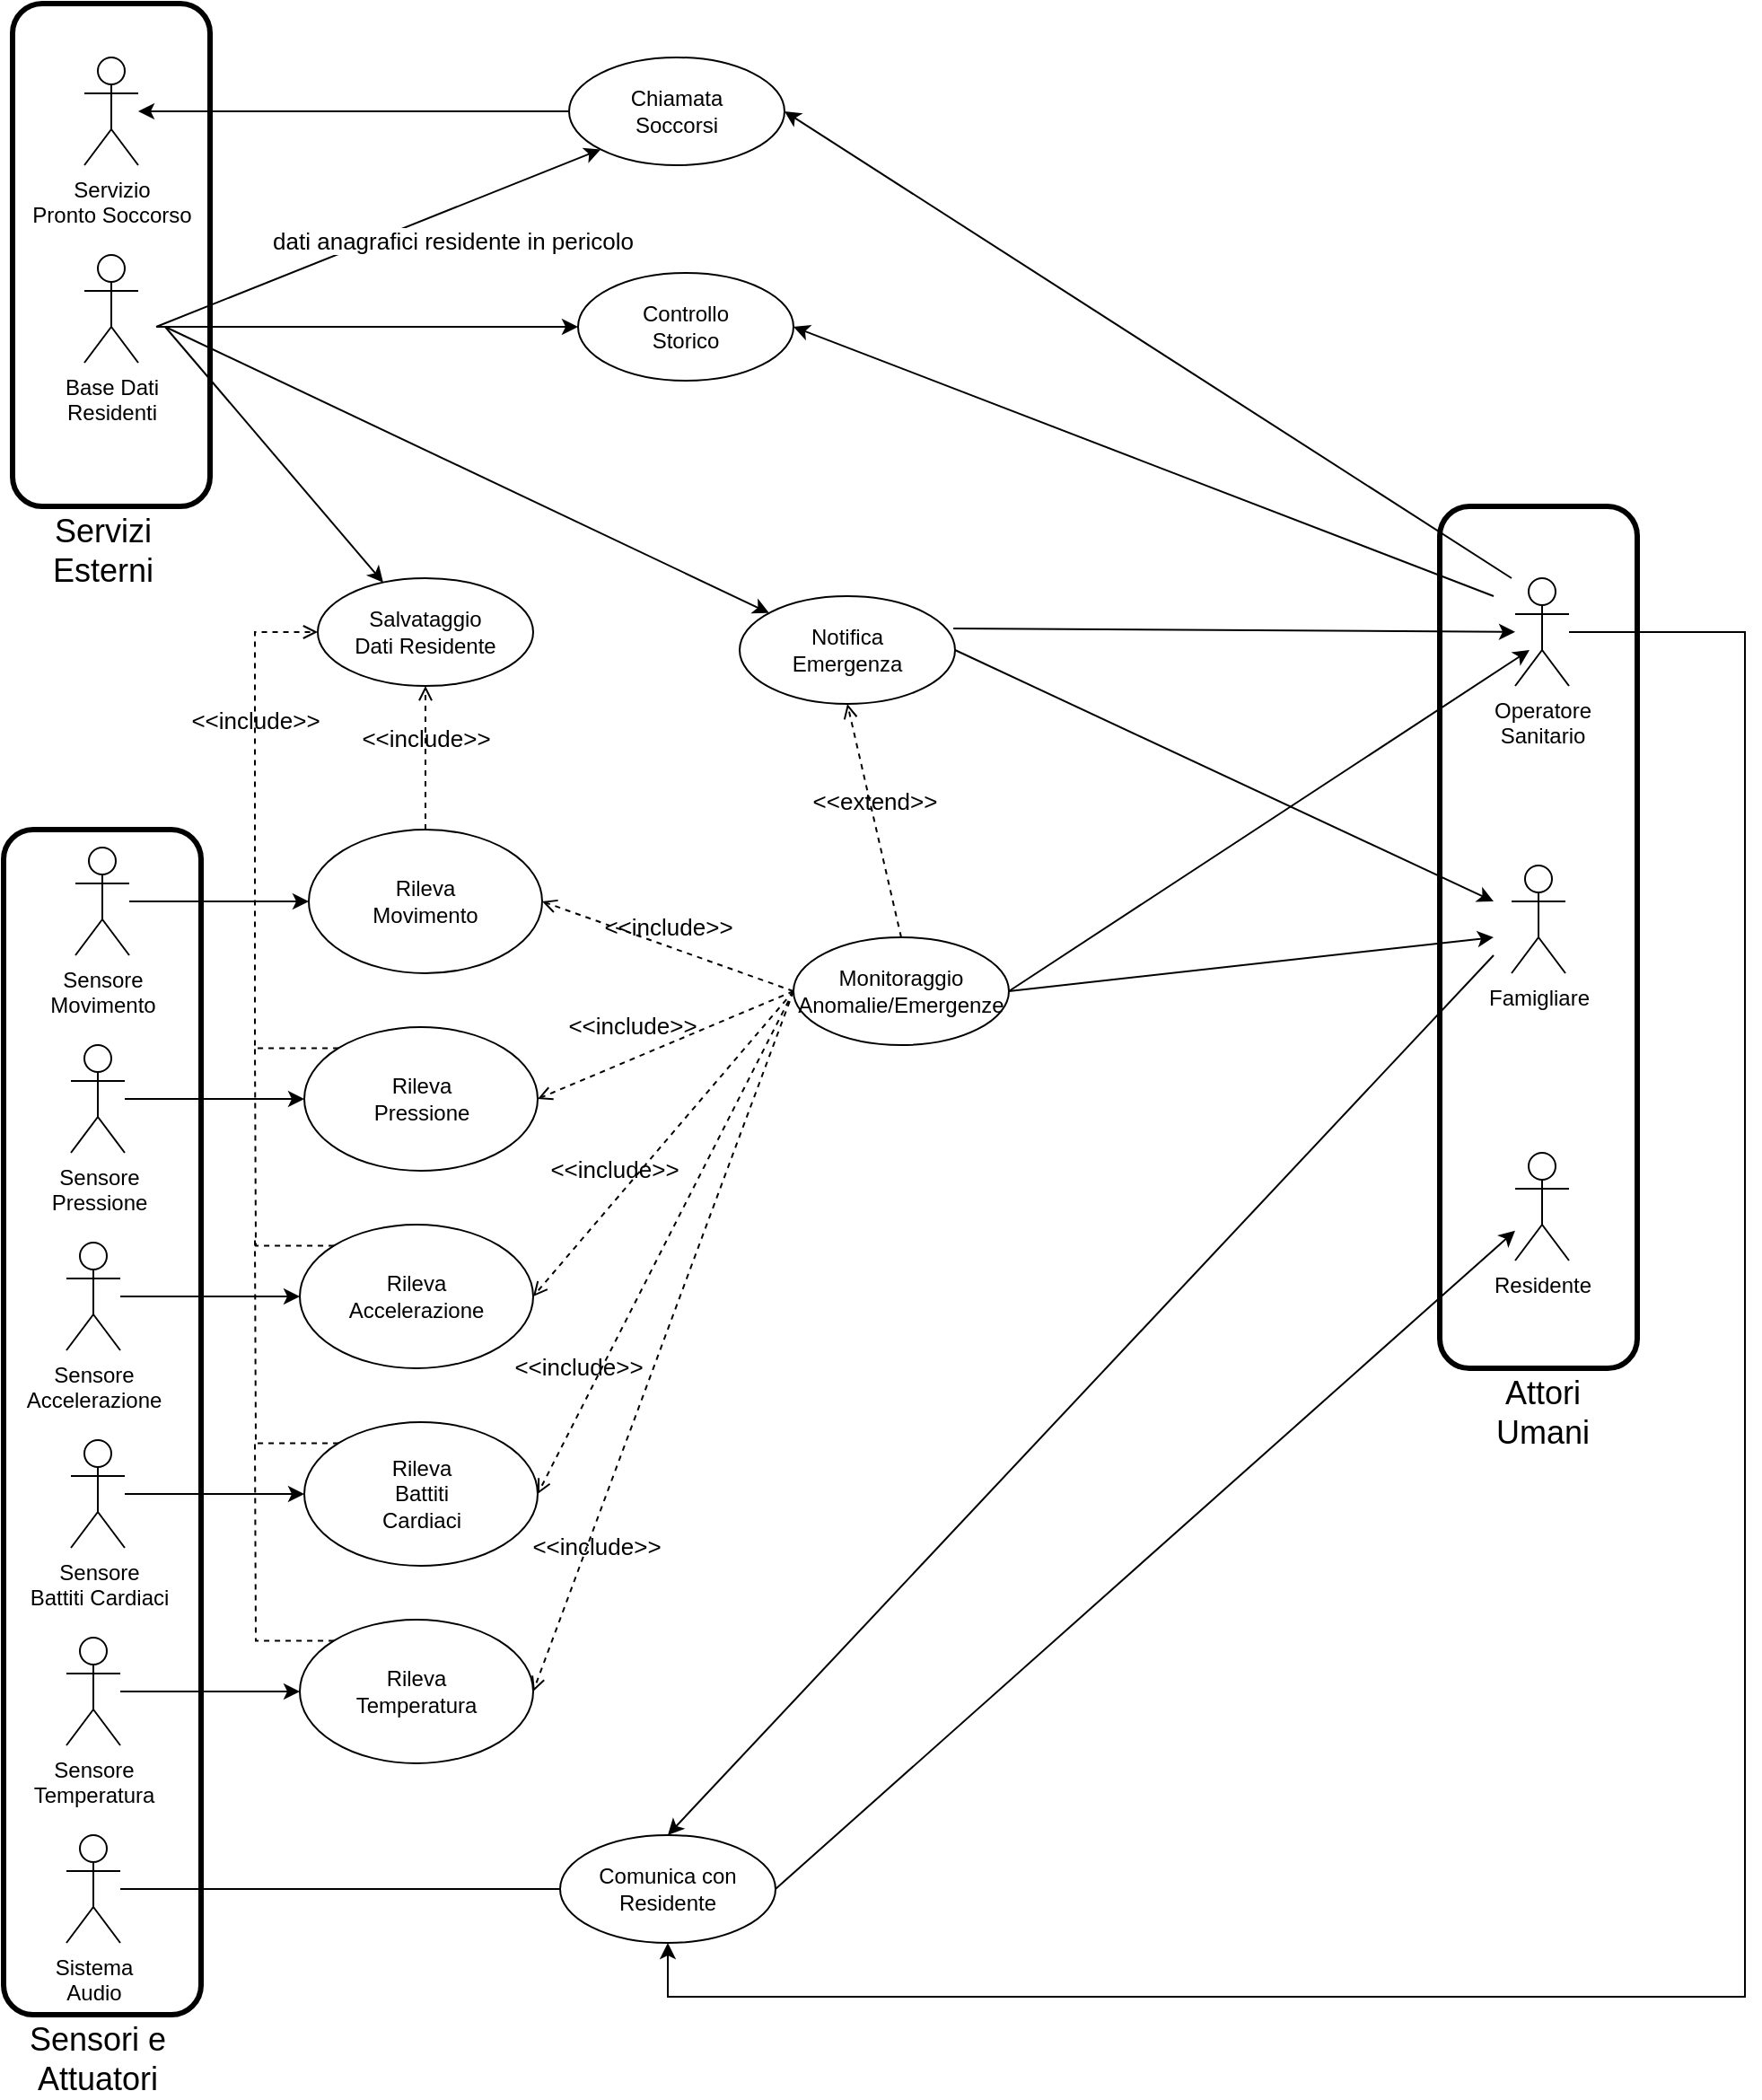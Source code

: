<mxfile version="20.5.1" type="device"><diagram id="xuJB4tLdv7xrFmScMraw" name="Pagina-1"><mxGraphModel dx="1422" dy="1961" grid="1" gridSize="10" guides="1" tooltips="1" connect="1" arrows="1" fold="1" page="1" pageScale="1" pageWidth="827" pageHeight="1169" math="0" shadow="0"><root><mxCell id="0"/><mxCell id="1" parent="0"/><mxCell id="72Dr_-7PXUIAPF8C0Qgd-40" style="edgeStyle=none;rounded=0;orthogonalLoop=1;jettySize=auto;html=1;entryX=1;entryY=0.5;entryDx=0;entryDy=0;endArrow=none;endFill=0;startArrow=classic;startFill=1;" parent="1" source="72Dr_-7PXUIAPF8C0Qgd-1" target="72Dr_-7PXUIAPF8C0Qgd-32" edge="1"><mxGeometry relative="1" as="geometry"/></mxCell><mxCell id="72Dr_-7PXUIAPF8C0Qgd-1" value="Residente" style="shape=umlActor;verticalLabelPosition=bottom;verticalAlign=top;html=1;outlineConnect=0;" parent="1" vertex="1"><mxGeometry x="1112" y="360" width="30" height="60" as="geometry"/></mxCell><mxCell id="72Dr_-7PXUIAPF8C0Qgd-6" value="&lt;div&gt;Famigliare&lt;/div&gt;&lt;div&gt;&lt;br&gt;&lt;/div&gt;" style="shape=umlActor;verticalLabelPosition=bottom;verticalAlign=top;html=1;outlineConnect=0;" parent="1" vertex="1"><mxGeometry x="1110" y="200" width="30" height="60" as="geometry"/></mxCell><mxCell id="6CabbbqIoBdPRk_3IWgr-54" style="edgeStyle=orthogonalEdgeStyle;rounded=0;orthogonalLoop=1;jettySize=auto;html=1;fontSize=18;startArrow=none;startFill=0;endArrow=classic;endFill=1;entryX=0.5;entryY=1;entryDx=0;entryDy=0;" parent="1" source="72Dr_-7PXUIAPF8C0Qgd-7" target="72Dr_-7PXUIAPF8C0Qgd-32" edge="1"><mxGeometry relative="1" as="geometry"><Array as="points"><mxPoint x="1240" y="70"/><mxPoint x="1240" y="830"/><mxPoint x="640" y="830"/></Array><mxPoint x="590" y="830" as="targetPoint"/></mxGeometry></mxCell><mxCell id="72Dr_-7PXUIAPF8C0Qgd-7" value="&lt;div&gt;Operatore&lt;/div&gt;&lt;div&gt;Sanitario&lt;br&gt;&lt;/div&gt;" style="shape=umlActor;verticalLabelPosition=bottom;verticalAlign=top;html=1;outlineConnect=0;" parent="1" vertex="1"><mxGeometry x="1112" y="40" width="30" height="60" as="geometry"/></mxCell><mxCell id="72Dr_-7PXUIAPF8C0Qgd-29" value="" style="edgeStyle=orthogonalEdgeStyle;rounded=0;orthogonalLoop=1;jettySize=auto;html=1;entryX=0;entryY=0.5;entryDx=0;entryDy=0;" parent="1" source="72Dr_-7PXUIAPF8C0Qgd-9" target="6CabbbqIoBdPRk_3IWgr-52" edge="1"><mxGeometry relative="1" as="geometry"><mxPoint x="480" y="220" as="targetPoint"/></mxGeometry></mxCell><mxCell id="72Dr_-7PXUIAPF8C0Qgd-9" value="&lt;div&gt;Sensore&lt;/div&gt;&lt;div&gt;Movimento&lt;br&gt;&lt;/div&gt;" style="shape=umlActor;verticalLabelPosition=bottom;verticalAlign=top;html=1;outlineConnect=0;" parent="1" vertex="1"><mxGeometry x="310" y="190" width="30" height="60" as="geometry"/></mxCell><mxCell id="6CabbbqIoBdPRk_3IWgr-3" style="edgeStyle=orthogonalEdgeStyle;rounded=0;orthogonalLoop=1;jettySize=auto;html=1;fontSize=18;entryX=0;entryY=0.5;entryDx=0;entryDy=0;startArrow=none;startFill=0;endArrow=none;endFill=0;" parent="1" source="72Dr_-7PXUIAPF8C0Qgd-14" target="72Dr_-7PXUIAPF8C0Qgd-32" edge="1"><mxGeometry relative="1" as="geometry"><mxPoint x="305" y="770" as="targetPoint"/></mxGeometry></mxCell><mxCell id="72Dr_-7PXUIAPF8C0Qgd-14" value="&lt;div&gt;Sistema&lt;/div&gt;&lt;div&gt;Audio&lt;br&gt;&lt;/div&gt;" style="shape=umlActor;verticalLabelPosition=bottom;verticalAlign=top;html=1;outlineConnect=0;" parent="1" vertex="1"><mxGeometry x="305" y="740" width="30" height="60" as="geometry"/></mxCell><mxCell id="72Dr_-7PXUIAPF8C0Qgd-15" value="&lt;div&gt;Servizio&lt;/div&gt;&lt;div&gt;Pronto Soccorso&lt;br&gt;&lt;/div&gt;" style="shape=umlActor;verticalLabelPosition=bottom;verticalAlign=top;html=1;outlineConnect=0;" parent="1" vertex="1"><mxGeometry x="315" y="-250" width="30" height="60" as="geometry"/></mxCell><mxCell id="6CabbbqIoBdPRk_3IWgr-76" style="rounded=0;orthogonalLoop=1;jettySize=auto;html=1;fontSize=18;startArrow=none;startFill=0;endArrow=classic;endFill=1;" parent="1" target="6CabbbqIoBdPRk_3IWgr-75" edge="1"><mxGeometry relative="1" as="geometry"><mxPoint x="360" y="-100" as="sourcePoint"/></mxGeometry></mxCell><mxCell id="72Dr_-7PXUIAPF8C0Qgd-18" value="&lt;div&gt;Base Dati&lt;/div&gt;&lt;div&gt;Residenti&lt;br&gt;&lt;/div&gt;" style="shape=umlActor;verticalLabelPosition=bottom;verticalAlign=top;html=1;outlineConnect=0;" parent="1" vertex="1"><mxGeometry x="315" y="-140" width="30" height="60" as="geometry"/></mxCell><mxCell id="72Dr_-7PXUIAPF8C0Qgd-45" value="" style="edgeStyle=none;rounded=0;orthogonalLoop=1;jettySize=auto;html=1;startArrow=none;startFill=0;endArrow=classic;endFill=1;" parent="1" source="72Dr_-7PXUIAPF8C0Qgd-21" target="72Dr_-7PXUIAPF8C0Qgd-54" edge="1"><mxGeometry relative="1" as="geometry"><mxPoint x="481.5" y="550" as="targetPoint"/></mxGeometry></mxCell><mxCell id="72Dr_-7PXUIAPF8C0Qgd-21" value="&lt;div&gt;&lt;span style=&quot;background-color: initial;&quot;&gt;Sensore&lt;/span&gt;&lt;/div&gt;&lt;div&gt;&lt;span style=&quot;background-color: initial;&quot;&gt;Battiti Cardiaci&lt;br&gt;&lt;/span&gt;&lt;/div&gt;" style="shape=umlActor;verticalLabelPosition=bottom;verticalAlign=top;html=1;outlineConnect=0;" parent="1" vertex="1"><mxGeometry x="307.5" y="520" width="30" height="60" as="geometry"/></mxCell><mxCell id="72Dr_-7PXUIAPF8C0Qgd-32" value="&lt;div&gt;Comunica con&lt;/div&gt;&lt;div&gt;Residente&lt;br&gt;&lt;/div&gt;" style="ellipse;whiteSpace=wrap;html=1;verticalAlign=middle;" parent="1" vertex="1"><mxGeometry x="580" y="740" width="120" height="60" as="geometry"/></mxCell><mxCell id="72Dr_-7PXUIAPF8C0Qgd-54" value="&lt;div&gt;Rileva&lt;br&gt;&lt;/div&gt;&lt;div&gt;Battiti&lt;/div&gt;&lt;div&gt;Cardiaci&lt;br&gt;&lt;/div&gt;" style="ellipse;whiteSpace=wrap;html=1;" parent="1" vertex="1"><mxGeometry x="437.5" y="510" width="130" height="80" as="geometry"/></mxCell><mxCell id="72Dr_-7PXUIAPF8C0Qgd-64" value="&lt;div&gt;Controllo&lt;/div&gt;&lt;div&gt;Storico&lt;br&gt;&lt;/div&gt;" style="ellipse;whiteSpace=wrap;html=1;verticalAlign=middle;" parent="1" vertex="1"><mxGeometry x="590" y="-130" width="120" height="60" as="geometry"/></mxCell><mxCell id="6CabbbqIoBdPRk_3IWgr-63" style="edgeStyle=orthogonalEdgeStyle;rounded=0;orthogonalLoop=1;jettySize=auto;html=1;fontSize=18;startArrow=none;startFill=0;endArrow=classic;endFill=1;" parent="1" source="72Dr_-7PXUIAPF8C0Qgd-72" target="72Dr_-7PXUIAPF8C0Qgd-15" edge="1"><mxGeometry relative="1" as="geometry"/></mxCell><mxCell id="72Dr_-7PXUIAPF8C0Qgd-72" value="&lt;div&gt;Chiamata&lt;/div&gt;&lt;div&gt;Soccorsi&lt;br&gt;&lt;/div&gt;" style="ellipse;whiteSpace=wrap;html=1;verticalAlign=middle;" parent="1" vertex="1"><mxGeometry x="585" y="-250" width="120" height="60" as="geometry"/></mxCell><mxCell id="6zjW-kCq1m-5qwzICEYX-22" value="&lt;div&gt;Notifica&lt;/div&gt;&lt;div&gt;Emergenza&lt;br&gt;&lt;/div&gt;" style="ellipse;whiteSpace=wrap;html=1;verticalAlign=middle;" parent="1" vertex="1"><mxGeometry x="680" y="50" width="120" height="60" as="geometry"/></mxCell><mxCell id="6CabbbqIoBdPRk_3IWgr-1" value="" style="rounded=1;whiteSpace=wrap;html=1;fillColor=none;strokeWidth=3;" parent="1" vertex="1"><mxGeometry x="270" y="180" width="110" height="660" as="geometry"/></mxCell><mxCell id="6CabbbqIoBdPRk_3IWgr-2" value="Sensori e Attuatori" style="text;html=1;strokeColor=none;fillColor=none;align=center;verticalAlign=middle;whiteSpace=wrap;rounded=0;strokeWidth=3;fontSize=18;" parent="1" vertex="1"><mxGeometry x="275" y="850" width="95" height="30" as="geometry"/></mxCell><mxCell id="6CabbbqIoBdPRk_3IWgr-30" value="" style="endArrow=classic;html=1;rounded=0;fontSize=18;entryX=0.5;entryY=0;entryDx=0;entryDy=0;" parent="1" target="72Dr_-7PXUIAPF8C0Qgd-32" edge="1"><mxGeometry width="50" height="50" relative="1" as="geometry"><mxPoint x="1100" y="250" as="sourcePoint"/><mxPoint x="740" y="210" as="targetPoint"/></mxGeometry></mxCell><mxCell id="6CabbbqIoBdPRk_3IWgr-33" value="" style="endArrow=classic;html=1;rounded=0;fontSize=18;exitX=1;exitY=0.5;exitDx=0;exitDy=0;" parent="1" source="6zjW-kCq1m-5qwzICEYX-22" edge="1"><mxGeometry width="50" height="50" relative="1" as="geometry"><mxPoint x="1122" y="325.114" as="sourcePoint"/><mxPoint x="1100" y="220" as="targetPoint"/></mxGeometry></mxCell><mxCell id="6CabbbqIoBdPRk_3IWgr-40" value="" style="endArrow=classic;html=1;rounded=0;fontSize=18;entryX=1;entryY=0.5;entryDx=0;entryDy=0;" parent="1" target="72Dr_-7PXUIAPF8C0Qgd-72" edge="1"><mxGeometry width="50" height="50" relative="1" as="geometry"><mxPoint x="1110" y="40" as="sourcePoint"/><mxPoint x="1110" y="320" as="targetPoint"/></mxGeometry></mxCell><mxCell id="6CabbbqIoBdPRk_3IWgr-46" value="" style="endArrow=classic;html=1;rounded=0;fontSize=18;exitX=0.992;exitY=0.3;exitDx=0;exitDy=0;exitPerimeter=0;" parent="1" source="6zjW-kCq1m-5qwzICEYX-22" target="72Dr_-7PXUIAPF8C0Qgd-7" edge="1"><mxGeometry width="50" height="50" relative="1" as="geometry"><mxPoint x="1122" y="76" as="sourcePoint"/><mxPoint x="912" y="20" as="targetPoint"/></mxGeometry></mxCell><mxCell id="6CabbbqIoBdPRk_3IWgr-50" value="" style="endArrow=classic;html=1;rounded=0;fontSize=18;entryX=1;entryY=0.5;entryDx=0;entryDy=0;" parent="1" target="72Dr_-7PXUIAPF8C0Qgd-64" edge="1"><mxGeometry width="50" height="50" relative="1" as="geometry"><mxPoint x="1100" y="50" as="sourcePoint"/><mxPoint x="890" y="20" as="targetPoint"/></mxGeometry></mxCell><mxCell id="6CabbbqIoBdPRk_3IWgr-52" value="&lt;div&gt;Rileva&lt;/div&gt;&lt;div&gt;Movimento&lt;br&gt;&lt;/div&gt;" style="ellipse;whiteSpace=wrap;html=1;" parent="1" vertex="1"><mxGeometry x="440" y="180" width="130" height="80" as="geometry"/></mxCell><mxCell id="6CabbbqIoBdPRk_3IWgr-57" value="" style="rounded=1;whiteSpace=wrap;html=1;fillColor=none;strokeWidth=3;" parent="1" vertex="1"><mxGeometry x="1070" width="110" height="480" as="geometry"/></mxCell><mxCell id="6CabbbqIoBdPRk_3IWgr-58" value="&lt;div&gt;Attori&lt;/div&gt;&lt;div&gt;Umani&lt;br&gt;&lt;/div&gt;" style="text;html=1;strokeColor=none;fillColor=none;align=center;verticalAlign=middle;whiteSpace=wrap;rounded=0;strokeWidth=3;fontSize=18;" parent="1" vertex="1"><mxGeometry x="1079.5" y="490" width="95" height="30" as="geometry"/></mxCell><mxCell id="6CabbbqIoBdPRk_3IWgr-67" style="rounded=0;orthogonalLoop=1;jettySize=auto;html=1;fontSize=18;startArrow=none;startFill=0;endArrow=classic;endFill=1;entryX=0;entryY=1;entryDx=0;entryDy=0;" parent="1" target="72Dr_-7PXUIAPF8C0Qgd-72" edge="1"><mxGeometry relative="1" as="geometry"><mxPoint x="355" y="-100" as="sourcePoint"/><mxPoint x="355" y="-210" as="targetPoint"/></mxGeometry></mxCell><mxCell id="6CabbbqIoBdPRk_3IWgr-80" value="dati anagrafici residente in pericolo" style="edgeLabel;html=1;align=center;verticalAlign=middle;resizable=0;points=[];fontSize=13;" parent="6CabbbqIoBdPRk_3IWgr-67" vertex="1" connectable="0"><mxGeometry x="0.11" y="-1" relative="1" as="geometry"><mxPoint x="27" y="6" as="offset"/></mxGeometry></mxCell><mxCell id="6CabbbqIoBdPRk_3IWgr-69" style="rounded=0;orthogonalLoop=1;jettySize=auto;html=1;fontSize=18;startArrow=none;startFill=0;endArrow=classic;endFill=1;entryX=0;entryY=0.5;entryDx=0;entryDy=0;" parent="1" target="72Dr_-7PXUIAPF8C0Qgd-64" edge="1"><mxGeometry relative="1" as="geometry"><mxPoint x="355" y="-100" as="sourcePoint"/><mxPoint x="595" y="-210" as="targetPoint"/></mxGeometry></mxCell><mxCell id="6CabbbqIoBdPRk_3IWgr-70" style="rounded=0;orthogonalLoop=1;jettySize=auto;html=1;fontSize=18;startArrow=none;startFill=0;endArrow=classic;endFill=1;" parent="1" target="6zjW-kCq1m-5qwzICEYX-22" edge="1"><mxGeometry relative="1" as="geometry"><mxPoint x="360" y="-100" as="sourcePoint"/><mxPoint x="595" y="-20" as="targetPoint"/></mxGeometry></mxCell><mxCell id="6CabbbqIoBdPRk_3IWgr-75" value="&lt;div&gt;Salvataggio&lt;/div&gt;&lt;div&gt;Dati Residente&lt;br&gt;&lt;/div&gt;" style="ellipse;whiteSpace=wrap;html=1;verticalAlign=middle;" parent="1" vertex="1"><mxGeometry x="445" y="40" width="120" height="60" as="geometry"/></mxCell><mxCell id="6CabbbqIoBdPRk_3IWgr-81" value="" style="rounded=1;whiteSpace=wrap;html=1;fillColor=none;strokeWidth=3;" parent="1" vertex="1"><mxGeometry x="275" y="-280" width="110" height="280" as="geometry"/></mxCell><mxCell id="6CabbbqIoBdPRk_3IWgr-82" value="&amp;lt;&amp;lt;include&amp;gt;&amp;gt;" style="html=1;verticalAlign=bottom;labelBackgroundColor=none;endArrow=open;endFill=0;dashed=1;rounded=0;fontSize=13;exitX=0;exitY=0.5;exitDx=0;exitDy=0;entryX=1;entryY=0.5;entryDx=0;entryDy=0;" parent="1" source="6CabbbqIoBdPRk_3IWgr-83" target="6CabbbqIoBdPRk_3IWgr-52" edge="1"><mxGeometry width="160" relative="1" as="geometry"><mxPoint x="20" y="-71" as="sourcePoint"/><mxPoint x="180" y="-71" as="targetPoint"/></mxGeometry></mxCell><mxCell id="6CabbbqIoBdPRk_3IWgr-83" value="&lt;div&gt;Monitoraggio&lt;/div&gt;&lt;div&gt;Anomalie/Emergenze&lt;br&gt;&lt;/div&gt;" style="ellipse;whiteSpace=wrap;html=1;verticalAlign=middle;" parent="1" vertex="1"><mxGeometry x="710" y="240" width="120" height="60" as="geometry"/></mxCell><mxCell id="6CabbbqIoBdPRk_3IWgr-84" value="&amp;lt;&amp;lt;include&amp;gt;&amp;gt;" style="html=1;verticalAlign=bottom;labelBackgroundColor=none;endArrow=open;endFill=0;dashed=1;rounded=0;fontSize=13;exitX=0;exitY=0.5;exitDx=0;exitDy=0;entryX=1;entryY=0.5;entryDx=0;entryDy=0;" parent="1" source="6CabbbqIoBdPRk_3IWgr-83" target="72Dr_-7PXUIAPF8C0Qgd-54" edge="1"><mxGeometry x="0.595" y="-7" width="160" relative="1" as="geometry"><mxPoint x="660" y="290" as="sourcePoint"/><mxPoint x="580" y="230" as="targetPoint"/><mxPoint as="offset"/></mxGeometry></mxCell><mxCell id="6CabbbqIoBdPRk_3IWgr-86" value="&amp;lt;&amp;lt;extend&amp;gt;&amp;gt;" style="html=1;verticalAlign=bottom;labelBackgroundColor=none;endArrow=open;endFill=0;dashed=1;rounded=0;fontSize=13;entryX=0.5;entryY=1;entryDx=0;entryDy=0;exitX=0.5;exitY=0;exitDx=0;exitDy=0;" parent="1" source="6CabbbqIoBdPRk_3IWgr-83" target="6zjW-kCq1m-5qwzICEYX-22" edge="1"><mxGeometry width="160" relative="1" as="geometry"><mxPoint x="600" y="220" as="sourcePoint"/><mxPoint x="760" y="220" as="targetPoint"/></mxGeometry></mxCell><mxCell id="6CabbbqIoBdPRk_3IWgr-87" value="" style="endArrow=classic;html=1;rounded=0;fontSize=18;exitX=1;exitY=0.5;exitDx=0;exitDy=0;" parent="1" source="6CabbbqIoBdPRk_3IWgr-83" edge="1"><mxGeometry width="50" height="50" relative="1" as="geometry"><mxPoint x="809.04" y="78" as="sourcePoint"/><mxPoint x="1120" y="80" as="targetPoint"/></mxGeometry></mxCell><mxCell id="6CabbbqIoBdPRk_3IWgr-88" value="" style="endArrow=classic;html=1;rounded=0;fontSize=18;exitX=1;exitY=0.5;exitDx=0;exitDy=0;" parent="1" source="6CabbbqIoBdPRk_3IWgr-83" edge="1"><mxGeometry width="50" height="50" relative="1" as="geometry"><mxPoint x="810" y="270" as="sourcePoint"/><mxPoint x="1100" y="240" as="targetPoint"/></mxGeometry></mxCell><mxCell id="6CabbbqIoBdPRk_3IWgr-89" value="&amp;lt;&amp;lt;include&amp;gt;&amp;gt;" style="html=1;verticalAlign=bottom;labelBackgroundColor=none;endArrow=open;endFill=0;dashed=1;rounded=0;fontSize=13;exitX=0.5;exitY=0;exitDx=0;exitDy=0;" parent="1" source="6CabbbqIoBdPRk_3IWgr-52" target="6CabbbqIoBdPRk_3IWgr-75" edge="1"><mxGeometry width="160" relative="1" as="geometry"><mxPoint x="720" y="280" as="sourcePoint"/><mxPoint x="580" y="230" as="targetPoint"/></mxGeometry></mxCell><mxCell id="6CabbbqIoBdPRk_3IWgr-91" value="&lt;div&gt;Servizi&lt;/div&gt;&lt;div&gt;Esterni&lt;br&gt;&lt;/div&gt;" style="text;html=1;strokeColor=none;fillColor=none;align=center;verticalAlign=middle;whiteSpace=wrap;rounded=0;strokeWidth=3;fontSize=18;" parent="1" vertex="1"><mxGeometry x="277.5" y="10" width="95" height="30" as="geometry"/></mxCell><mxCell id="j27Jo4SRmVjsZhWqEWs0-1" value="" style="edgeStyle=orthogonalEdgeStyle;rounded=0;orthogonalLoop=1;jettySize=auto;html=1;entryX=0;entryY=0.5;entryDx=0;entryDy=0;" edge="1" parent="1" source="j27Jo4SRmVjsZhWqEWs0-2" target="j27Jo4SRmVjsZhWqEWs0-3"><mxGeometry relative="1" as="geometry"><mxPoint x="477.5" y="330" as="targetPoint"/></mxGeometry></mxCell><mxCell id="j27Jo4SRmVjsZhWqEWs0-2" value="&lt;div&gt;Sensore&lt;/div&gt;&lt;div&gt;Pressione&lt;br&gt;&lt;/div&gt;" style="shape=umlActor;verticalLabelPosition=bottom;verticalAlign=top;html=1;outlineConnect=0;" vertex="1" parent="1"><mxGeometry x="307.5" y="300" width="30" height="60" as="geometry"/></mxCell><mxCell id="j27Jo4SRmVjsZhWqEWs0-3" value="&lt;div&gt;Rileva&lt;/div&gt;&lt;div&gt;Pressione&lt;br&gt;&lt;/div&gt;" style="ellipse;whiteSpace=wrap;html=1;" vertex="1" parent="1"><mxGeometry x="437.5" y="290" width="130" height="80" as="geometry"/></mxCell><mxCell id="j27Jo4SRmVjsZhWqEWs0-4" value="" style="edgeStyle=orthogonalEdgeStyle;rounded=0;orthogonalLoop=1;jettySize=auto;html=1;entryX=0;entryY=0.5;entryDx=0;entryDy=0;" edge="1" parent="1" source="j27Jo4SRmVjsZhWqEWs0-5" target="j27Jo4SRmVjsZhWqEWs0-6"><mxGeometry relative="1" as="geometry"><mxPoint x="475" y="440" as="targetPoint"/></mxGeometry></mxCell><mxCell id="j27Jo4SRmVjsZhWqEWs0-5" value="&lt;div&gt;Sensore&lt;/div&gt;&lt;div&gt;Accelerazione&lt;br&gt;&lt;/div&gt;" style="shape=umlActor;verticalLabelPosition=bottom;verticalAlign=top;html=1;outlineConnect=0;" vertex="1" parent="1"><mxGeometry x="305" y="410" width="30" height="60" as="geometry"/></mxCell><mxCell id="j27Jo4SRmVjsZhWqEWs0-6" value="&lt;div&gt;Rileva&lt;/div&gt;&lt;div&gt;Accelerazione&lt;br&gt;&lt;/div&gt;" style="ellipse;whiteSpace=wrap;html=1;" vertex="1" parent="1"><mxGeometry x="435" y="400" width="130" height="80" as="geometry"/></mxCell><mxCell id="j27Jo4SRmVjsZhWqEWs0-9" value="" style="edgeStyle=orthogonalEdgeStyle;rounded=0;orthogonalLoop=1;jettySize=auto;html=1;entryX=0;entryY=0.5;entryDx=0;entryDy=0;" edge="1" parent="1" source="j27Jo4SRmVjsZhWqEWs0-10" target="j27Jo4SRmVjsZhWqEWs0-11"><mxGeometry relative="1" as="geometry"><mxPoint x="475" y="660" as="targetPoint"/></mxGeometry></mxCell><mxCell id="j27Jo4SRmVjsZhWqEWs0-10" value="&lt;div&gt;Sensore&lt;/div&gt;&lt;div&gt;Temperatura&lt;br&gt;&lt;/div&gt;" style="shape=umlActor;verticalLabelPosition=bottom;verticalAlign=top;html=1;outlineConnect=0;" vertex="1" parent="1"><mxGeometry x="305" y="630" width="30" height="60" as="geometry"/></mxCell><mxCell id="j27Jo4SRmVjsZhWqEWs0-11" value="&lt;div&gt;Rileva&lt;/div&gt;&lt;div&gt;Temperatura&lt;br&gt;&lt;/div&gt;" style="ellipse;whiteSpace=wrap;html=1;" vertex="1" parent="1"><mxGeometry x="435" y="620" width="130" height="80" as="geometry"/></mxCell><mxCell id="j27Jo4SRmVjsZhWqEWs0-13" value="&amp;lt;&amp;lt;include&amp;gt;&amp;gt;" style="html=1;verticalAlign=bottom;labelBackgroundColor=none;endArrow=open;endFill=0;dashed=1;rounded=0;fontSize=13;entryX=1;entryY=0.5;entryDx=0;entryDy=0;" edge="1" parent="1" target="j27Jo4SRmVjsZhWqEWs0-3"><mxGeometry x="0.224" y="-7" width="160" relative="1" as="geometry"><mxPoint x="710" y="270" as="sourcePoint"/><mxPoint x="580" y="230" as="targetPoint"/><mxPoint as="offset"/></mxGeometry></mxCell><mxCell id="j27Jo4SRmVjsZhWqEWs0-14" value="&amp;lt;&amp;lt;include&amp;gt;&amp;gt;" style="html=1;verticalAlign=bottom;labelBackgroundColor=none;endArrow=open;endFill=0;dashed=1;rounded=0;fontSize=13;exitX=0;exitY=0.5;exitDx=0;exitDy=0;entryX=1;entryY=0.5;entryDx=0;entryDy=0;" edge="1" parent="1" source="6CabbbqIoBdPRk_3IWgr-83" target="j27Jo4SRmVjsZhWqEWs0-6"><mxGeometry x="0.33" y="-5" width="160" relative="1" as="geometry"><mxPoint x="730" y="290" as="sourcePoint"/><mxPoint x="590" y="240" as="targetPoint"/><mxPoint as="offset"/></mxGeometry></mxCell><mxCell id="j27Jo4SRmVjsZhWqEWs0-15" value="&amp;lt;&amp;lt;include&amp;gt;&amp;gt;" style="html=1;verticalAlign=bottom;labelBackgroundColor=none;endArrow=open;endFill=0;dashed=1;rounded=0;fontSize=13;entryX=1;entryY=0.5;entryDx=0;entryDy=0;" edge="1" parent="1" target="j27Jo4SRmVjsZhWqEWs0-11"><mxGeometry x="0.626" y="8" width="160" relative="1" as="geometry"><mxPoint x="710" y="270" as="sourcePoint"/><mxPoint x="600" y="250" as="targetPoint"/><mxPoint as="offset"/></mxGeometry></mxCell><mxCell id="j27Jo4SRmVjsZhWqEWs0-16" value="&amp;lt;&amp;lt;include&amp;gt;&amp;gt;" style="html=1;verticalAlign=bottom;labelBackgroundColor=none;endArrow=open;endFill=0;dashed=1;rounded=0;fontSize=13;exitX=0;exitY=0;exitDx=0;exitDy=0;edgeStyle=orthogonalEdgeStyle;entryX=0;entryY=0.5;entryDx=0;entryDy=0;" edge="1" parent="1" source="j27Jo4SRmVjsZhWqEWs0-3" target="6CabbbqIoBdPRk_3IWgr-75"><mxGeometry x="0.393" width="160" relative="1" as="geometry"><mxPoint x="750" y="310" as="sourcePoint"/><mxPoint x="420" y="140" as="targetPoint"/><Array as="points"><mxPoint x="410" y="302"/><mxPoint x="410" y="70"/></Array><mxPoint as="offset"/></mxGeometry></mxCell><mxCell id="j27Jo4SRmVjsZhWqEWs0-19" value="" style="endArrow=none;dashed=1;html=1;rounded=0;exitX=0;exitY=0;exitDx=0;exitDy=0;edgeStyle=orthogonalEdgeStyle;" edge="1" parent="1" source="j27Jo4SRmVjsZhWqEWs0-6"><mxGeometry width="50" height="50" relative="1" as="geometry"><mxPoint x="700" y="330" as="sourcePoint"/><mxPoint x="410" y="300" as="targetPoint"/></mxGeometry></mxCell><mxCell id="j27Jo4SRmVjsZhWqEWs0-21" value="" style="endArrow=none;dashed=1;html=1;rounded=0;exitX=0;exitY=0;exitDx=0;exitDy=0;edgeStyle=orthogonalEdgeStyle;" edge="1" parent="1" source="72Dr_-7PXUIAPF8C0Qgd-54"><mxGeometry width="50" height="50" relative="1" as="geometry"><mxPoint x="454.038" y="519.996" as="sourcePoint"/><mxPoint x="410" y="408.28" as="targetPoint"/></mxGeometry></mxCell><mxCell id="j27Jo4SRmVjsZhWqEWs0-22" value="" style="endArrow=none;dashed=1;html=1;rounded=0;exitX=0;exitY=0;exitDx=0;exitDy=0;edgeStyle=orthogonalEdgeStyle;" edge="1" parent="1" source="j27Jo4SRmVjsZhWqEWs0-11"><mxGeometry width="50" height="50" relative="1" as="geometry"><mxPoint x="474.038" y="431.716" as="sourcePoint"/><mxPoint x="410" y="520" as="targetPoint"/></mxGeometry></mxCell></root></mxGraphModel></diagram></mxfile>